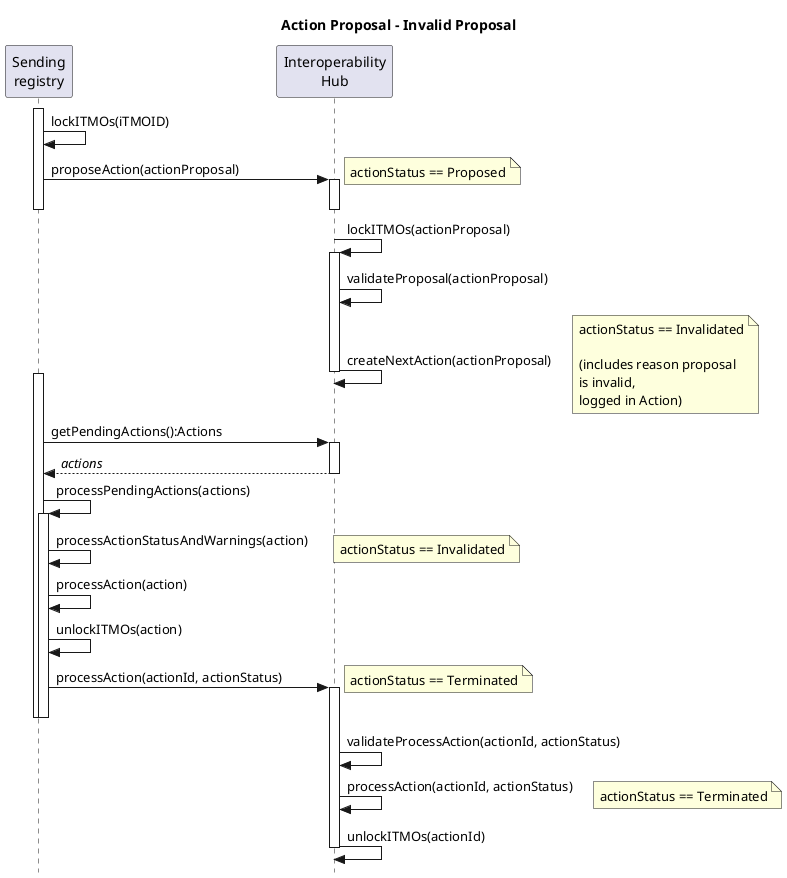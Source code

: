 @startuml actionProposal_Invalid_Sequence

title Action Proposal - Invalid Proposal

skinparam style strictuml

participant "Sending\nregistry" as Sender
participant "Interoperability\nHub" as Hub

activate Sender
Sender -> Sender: lockITMOs(iTMOID)
Sender -> Hub++ : proposeAction(actionProposal)
note right: actionStatus == Proposed
deactivate Sender
deactivate Hub

  Hub -> Hub++: lockITMOs(actionProposal)
  Hub -> Hub: validateProposal(actionProposal)
  Hub -> Hub--: createNextAction(actionProposal)
  note right: actionStatus == Invalidated\n\n(includes reason proposal\nis invalid,\nlogged in Action)
  
  activate Sender
  Sender -> Hub++ : getPendingActions():Actions
  Sender <-- Hub: //actions//
  deactivate Hub
  
  Sender -> Sender: processPendingActions(actions)
  activate Sender
  Sender -> Sender: processActionStatusAndWarnings(action)
  note right: actionStatus == Invalidated

  Sender -> Sender: processAction(action)
  Sender -> Sender: unlockITMOs(action)
  
    Sender -> Hub++: processAction(actionId, actionStatus)
    note right: actionStatus == Terminated
    deactivate Sender
    deactivate Sender
    Hub -> Hub: validateProcessAction(actionId, actionStatus)
    Hub -> Hub: processAction(actionId, actionStatus)
    note right: actionStatus == Terminated
    Hub -> Hub--: unlockITMOs(actionId)

@enduml
